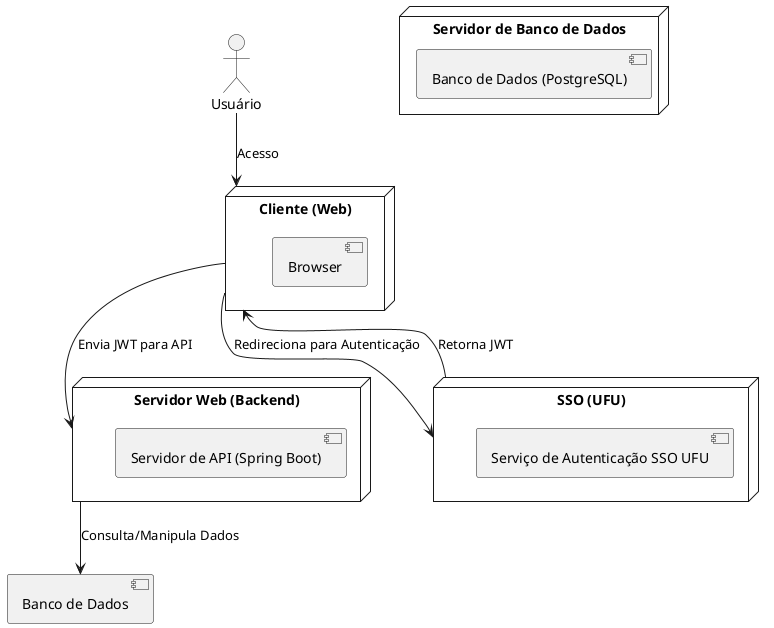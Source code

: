 @startuml

actor "Usuário" as usuario
node "Cliente (Web)" {
  [Browser]
}

node "Servidor Web (Backend)" {
  [Servidor de API (Spring Boot)]
}

node "Servidor de Banco de Dados" {
  [Banco de Dados (PostgreSQL)]
}

node "SSO (UFU)" {
  [Serviço de Autenticação SSO UFU]
}

usuario --> [Cliente (Web)] : Acesso
[Cliente (Web)] --> [SSO (UFU)] : Redireciona para Autenticação
[SSO (UFU)] --> [Cliente (Web)] : Retorna JWT
[Cliente (Web)] --> [Servidor Web (Backend)] : Envia JWT para API
[Servidor Web (Backend)] --> [Banco de Dados] : Consulta/Manipula Dados

@enduml